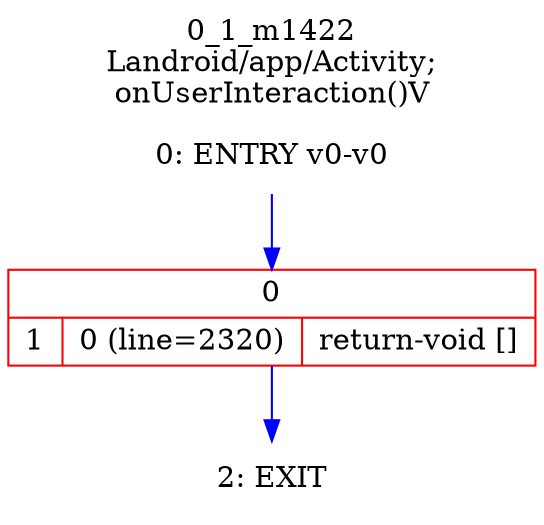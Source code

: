 digraph G {
rankdir=UD;
labelloc=t;
label="0_1_m1422\nLandroid/app/Activity;
onUserInteraction()V";
0[label="0: ENTRY v0-v0",shape=plaintext];
1[label="{0|{1|0 (line=2320)|return-void []\l}}",shape=record, color=red];
2[label="2: EXIT",shape=plaintext];
0->1 [color=blue, fontcolor=blue,weight=100, taillabel=""];
1->2 [color=blue, fontcolor=blue,weight=100, taillabel=""];
}

